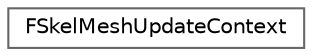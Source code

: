 digraph "Graphical Class Hierarchy"
{
 // INTERACTIVE_SVG=YES
 // LATEX_PDF_SIZE
  bgcolor="transparent";
  edge [fontname=Helvetica,fontsize=10,labelfontname=Helvetica,labelfontsize=10];
  node [fontname=Helvetica,fontsize=10,shape=box,height=0.2,width=0.4];
  rankdir="LR";
  Node0 [id="Node000000",label="FSkelMeshUpdateContext",height=0.2,width=0.4,color="grey40", fillcolor="white", style="filled",URL="$d7/d33/structFSkelMeshUpdateContext.html",tooltip="A context used to update or proceed with the next update step."];
}
